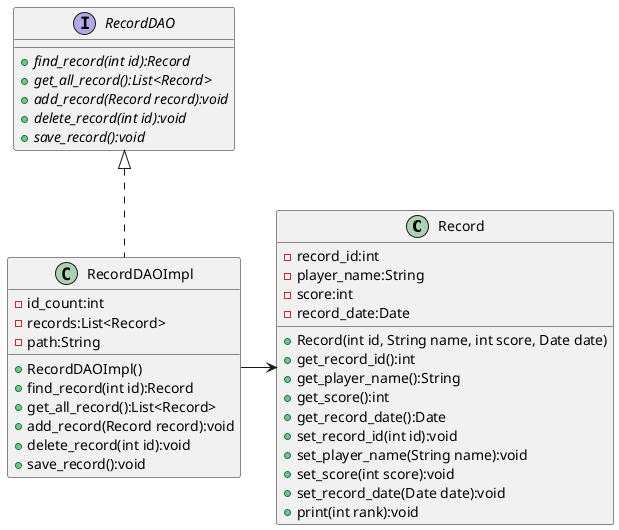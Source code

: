 @startuml DAO

class Record
{
    - record_id:int
    - player_name:String
    - score:int
    - record_date:Date

    + Record(int id, String name, int score, Date date)
    + get_record_id():int
    + get_player_name():String
    + get_score():int
    + get_record_date():Date
    + set_record_id(int id):void
    + set_player_name(String name):void
    + set_score(int score):void
    + set_record_date(Date date):void
    + print(int rank):void
}

interface RecordDAO
{
    + {abstract} find_record(int id):Record
    + {abstract} get_all_record():List<Record>
    + {abstract} add_record(Record record):void
    + {abstract} delete_record(int id):void
    + {abstract} save_record():void
}

class RecordDAOImpl
{
    - id_count:int
    - records:List<Record>
    - path:String

    + RecordDAOImpl()
    + find_record(int id):Record
    + get_all_record():List<Record>
    + add_record(Record record):void
    + delete_record(int id):void
    + save_record():void
}

RecordDAO <|.. RecordDAOImpl
RecordDAOImpl -right-> Record

@enduml